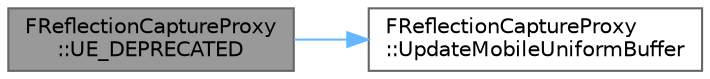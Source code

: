 digraph "FReflectionCaptureProxy::UE_DEPRECATED"
{
 // INTERACTIVE_SVG=YES
 // LATEX_PDF_SIZE
  bgcolor="transparent";
  edge [fontname=Helvetica,fontsize=10,labelfontname=Helvetica,labelfontsize=10];
  node [fontname=Helvetica,fontsize=10,shape=box,height=0.2,width=0.4];
  rankdir="LR";
  Node1 [id="Node000001",label="FReflectionCaptureProxy\l::UE_DEPRECATED",height=0.2,width=0.4,color="gray40", fillcolor="grey60", style="filled", fontcolor="black",tooltip=" "];
  Node1 -> Node2 [id="edge1_Node000001_Node000002",color="steelblue1",style="solid",tooltip=" "];
  Node2 [id="Node000002",label="FReflectionCaptureProxy\l::UpdateMobileUniformBuffer",height=0.2,width=0.4,color="grey40", fillcolor="white", style="filled",URL="$da/dcb/classFReflectionCaptureProxy.html#aea11cfd790daa9b6690eb0eeb0b42060",tooltip=" "];
}
